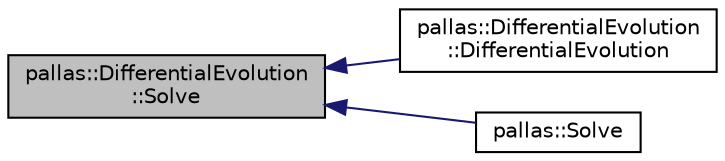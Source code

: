 digraph "pallas::DifferentialEvolution::Solve"
{
  edge [fontname="Helvetica",fontsize="10",labelfontname="Helvetica",labelfontsize="10"];
  node [fontname="Helvetica",fontsize="10",shape=record];
  rankdir="LR";
  Node1 [label="pallas::DifferentialEvolution\l::Solve",height=0.2,width=0.4,color="black", fillcolor="grey75", style="filled", fontcolor="black"];
  Node1 -> Node2 [dir="back",color="midnightblue",fontsize="10",style="solid",fontname="Helvetica"];
  Node2 [label="pallas::DifferentialEvolution\l::DifferentialEvolution",height=0.2,width=0.4,color="black", fillcolor="white", style="filled",URL="$classpallas_1_1_differential_evolution.html#a7a8bde1ab92288de163e8587660e44b6",tooltip="Default constructor. "];
  Node1 -> Node3 [dir="back",color="midnightblue",fontsize="10",style="solid",fontname="Helvetica"];
  Node3 [label="pallas::Solve",height=0.2,width=0.4,color="black", fillcolor="white", style="filled",URL="$differential__evolution_8h.html#acfe13f2a03e5b5ad1df54c857db107aa",tooltip="Helper function which avoids going through the interface of the pallas::DifferentialEvolution class..."];
}
